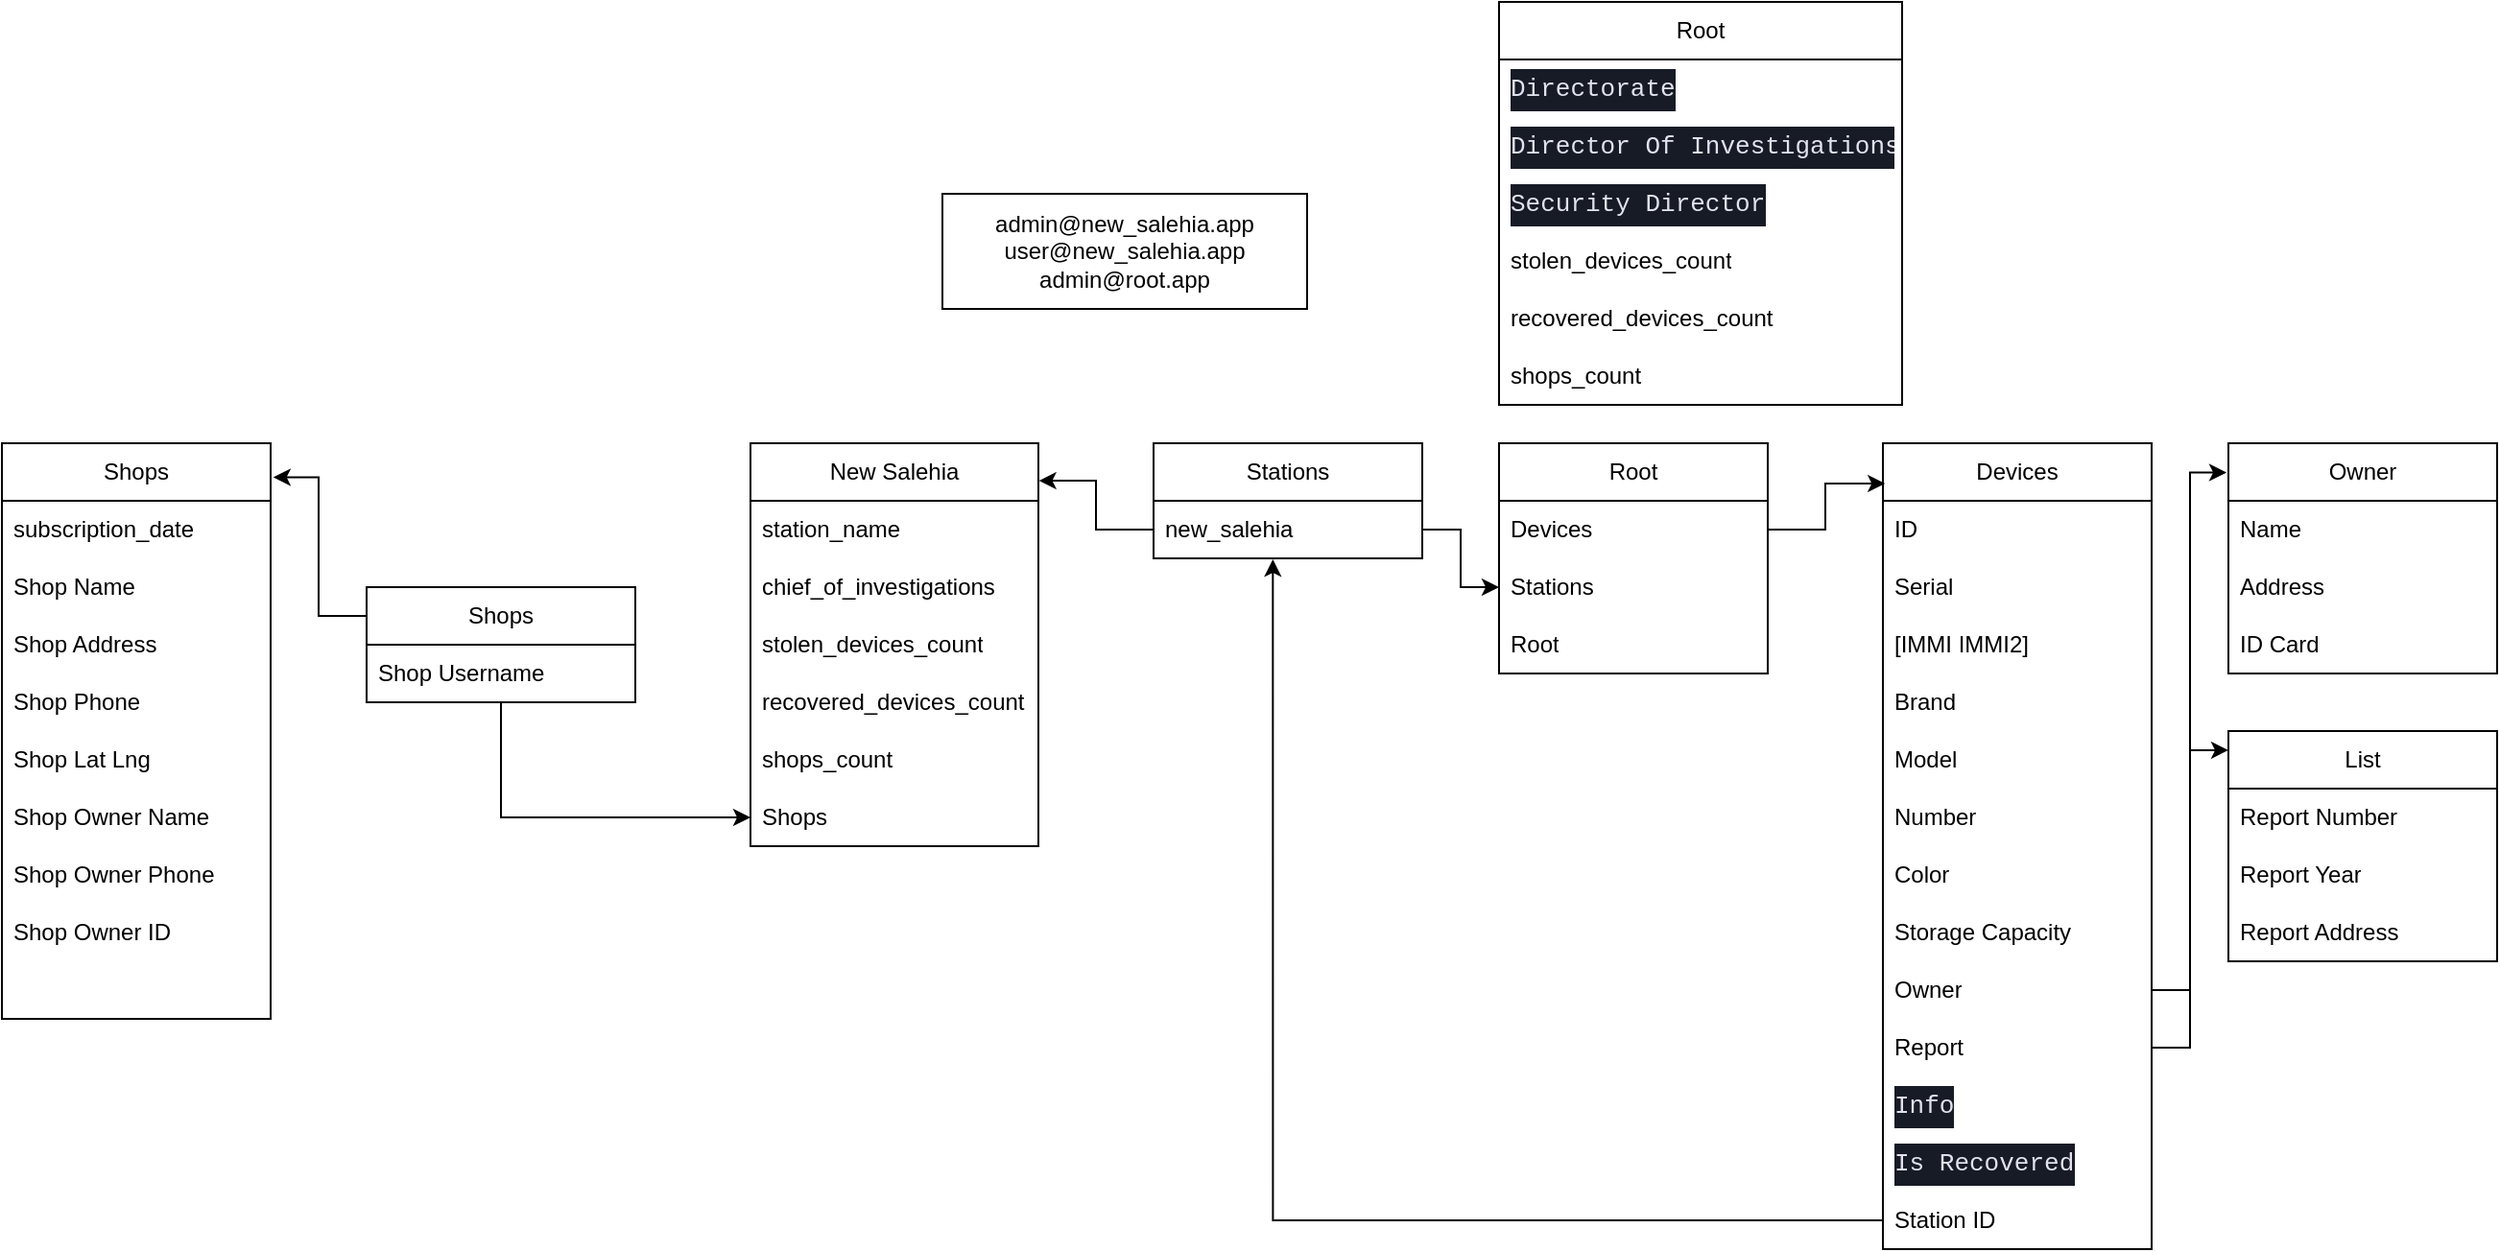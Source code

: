 <mxfile version="26.2.8">
  <diagram name="Page-1" id="qgm-ahdJvRbIitLmr6_p">
    <mxGraphModel dx="2612" dy="2140" grid="1" gridSize="10" guides="1" tooltips="1" connect="1" arrows="1" fold="1" page="1" pageScale="1" pageWidth="827" pageHeight="1169" math="0" shadow="0">
      <root>
        <mxCell id="0" />
        <mxCell id="1" parent="0" />
        <mxCell id="XXPXkGLUw03HtPaL8t0W-1" value="Root" style="swimlane;fontStyle=0;childLayout=stackLayout;horizontal=1;startSize=30;horizontalStack=0;resizeParent=1;resizeParentMax=0;resizeLast=0;collapsible=1;marginBottom=0;whiteSpace=wrap;html=1;" vertex="1" parent="1">
          <mxGeometry x="150" y="160" width="140" height="120" as="geometry" />
        </mxCell>
        <mxCell id="XXPXkGLUw03HtPaL8t0W-2" value="Devices" style="text;strokeColor=none;fillColor=none;align=left;verticalAlign=middle;spacingLeft=4;spacingRight=4;overflow=hidden;points=[[0,0.5],[1,0.5]];portConstraint=eastwest;rotatable=0;whiteSpace=wrap;html=1;" vertex="1" parent="XXPXkGLUw03HtPaL8t0W-1">
          <mxGeometry y="30" width="140" height="30" as="geometry" />
        </mxCell>
        <mxCell id="XXPXkGLUw03HtPaL8t0W-3" value="Stations" style="text;strokeColor=none;fillColor=none;align=left;verticalAlign=middle;spacingLeft=4;spacingRight=4;overflow=hidden;points=[[0,0.5],[1,0.5]];portConstraint=eastwest;rotatable=0;whiteSpace=wrap;html=1;" vertex="1" parent="XXPXkGLUw03HtPaL8t0W-1">
          <mxGeometry y="60" width="140" height="30" as="geometry" />
        </mxCell>
        <mxCell id="XXPXkGLUw03HtPaL8t0W-4" value="Root" style="text;strokeColor=none;fillColor=none;align=left;verticalAlign=middle;spacingLeft=4;spacingRight=4;overflow=hidden;points=[[0,0.5],[1,0.5]];portConstraint=eastwest;rotatable=0;whiteSpace=wrap;html=1;" vertex="1" parent="XXPXkGLUw03HtPaL8t0W-1">
          <mxGeometry y="90" width="140" height="30" as="geometry" />
        </mxCell>
        <mxCell id="XXPXkGLUw03HtPaL8t0W-6" value="&lt;span style=&quot;text-align: left;&quot;&gt;Devices&lt;/span&gt;" style="swimlane;fontStyle=0;childLayout=stackLayout;horizontal=1;startSize=30;horizontalStack=0;resizeParent=1;resizeParentMax=0;resizeLast=0;collapsible=1;marginBottom=0;whiteSpace=wrap;html=1;" vertex="1" parent="1">
          <mxGeometry x="350" y="160" width="140" height="420" as="geometry" />
        </mxCell>
        <mxCell id="XXPXkGLUw03HtPaL8t0W-7" value="ID" style="text;strokeColor=none;fillColor=none;align=left;verticalAlign=middle;spacingLeft=4;spacingRight=4;overflow=hidden;points=[[0,0.5],[1,0.5]];portConstraint=eastwest;rotatable=0;whiteSpace=wrap;html=1;" vertex="1" parent="XXPXkGLUw03HtPaL8t0W-6">
          <mxGeometry y="30" width="140" height="30" as="geometry" />
        </mxCell>
        <mxCell id="XXPXkGLUw03HtPaL8t0W-8" value="Serial" style="text;strokeColor=none;fillColor=none;align=left;verticalAlign=middle;spacingLeft=4;spacingRight=4;overflow=hidden;points=[[0,0.5],[1,0.5]];portConstraint=eastwest;rotatable=0;whiteSpace=wrap;html=1;" vertex="1" parent="XXPXkGLUw03HtPaL8t0W-6">
          <mxGeometry y="60" width="140" height="30" as="geometry" />
        </mxCell>
        <mxCell id="XXPXkGLUw03HtPaL8t0W-9" value="[IMMI IMMI2]" style="text;strokeColor=none;fillColor=none;align=left;verticalAlign=middle;spacingLeft=4;spacingRight=4;overflow=hidden;points=[[0,0.5],[1,0.5]];portConstraint=eastwest;rotatable=0;whiteSpace=wrap;html=1;" vertex="1" parent="XXPXkGLUw03HtPaL8t0W-6">
          <mxGeometry y="90" width="140" height="30" as="geometry" />
        </mxCell>
        <mxCell id="XXPXkGLUw03HtPaL8t0W-13" value="Brand" style="text;strokeColor=none;fillColor=none;align=left;verticalAlign=middle;spacingLeft=4;spacingRight=4;overflow=hidden;points=[[0,0.5],[1,0.5]];portConstraint=eastwest;rotatable=0;whiteSpace=wrap;html=1;" vertex="1" parent="XXPXkGLUw03HtPaL8t0W-6">
          <mxGeometry y="120" width="140" height="30" as="geometry" />
        </mxCell>
        <mxCell id="XXPXkGLUw03HtPaL8t0W-14" value="Model" style="text;strokeColor=none;fillColor=none;align=left;verticalAlign=middle;spacingLeft=4;spacingRight=4;overflow=hidden;points=[[0,0.5],[1,0.5]];portConstraint=eastwest;rotatable=0;whiteSpace=wrap;html=1;" vertex="1" parent="XXPXkGLUw03HtPaL8t0W-6">
          <mxGeometry y="150" width="140" height="30" as="geometry" />
        </mxCell>
        <mxCell id="XXPXkGLUw03HtPaL8t0W-12" value="Number" style="text;strokeColor=none;fillColor=none;align=left;verticalAlign=middle;spacingLeft=4;spacingRight=4;overflow=hidden;points=[[0,0.5],[1,0.5]];portConstraint=eastwest;rotatable=0;whiteSpace=wrap;html=1;" vertex="1" parent="XXPXkGLUw03HtPaL8t0W-6">
          <mxGeometry y="180" width="140" height="30" as="geometry" />
        </mxCell>
        <mxCell id="XXPXkGLUw03HtPaL8t0W-11" value="Color" style="text;strokeColor=none;fillColor=none;align=left;verticalAlign=middle;spacingLeft=4;spacingRight=4;overflow=hidden;points=[[0,0.5],[1,0.5]];portConstraint=eastwest;rotatable=0;whiteSpace=wrap;html=1;" vertex="1" parent="XXPXkGLUw03HtPaL8t0W-6">
          <mxGeometry y="210" width="140" height="30" as="geometry" />
        </mxCell>
        <mxCell id="XXPXkGLUw03HtPaL8t0W-10" value="Storage Capacity" style="text;strokeColor=none;fillColor=none;align=left;verticalAlign=middle;spacingLeft=4;spacingRight=4;overflow=hidden;points=[[0,0.5],[1,0.5]];portConstraint=eastwest;rotatable=0;whiteSpace=wrap;html=1;" vertex="1" parent="XXPXkGLUw03HtPaL8t0W-6">
          <mxGeometry y="240" width="140" height="30" as="geometry" />
        </mxCell>
        <mxCell id="XXPXkGLUw03HtPaL8t0W-28" value="Owner" style="text;strokeColor=none;fillColor=none;align=left;verticalAlign=middle;spacingLeft=4;spacingRight=4;overflow=hidden;points=[[0,0.5],[1,0.5]];portConstraint=eastwest;rotatable=0;whiteSpace=wrap;html=1;" vertex="1" parent="XXPXkGLUw03HtPaL8t0W-6">
          <mxGeometry y="270" width="140" height="30" as="geometry" />
        </mxCell>
        <mxCell id="XXPXkGLUw03HtPaL8t0W-29" value="Report" style="text;strokeColor=none;fillColor=none;align=left;verticalAlign=middle;spacingLeft=4;spacingRight=4;overflow=hidden;points=[[0,0.5],[1,0.5]];portConstraint=eastwest;rotatable=0;whiteSpace=wrap;html=1;" vertex="1" parent="XXPXkGLUw03HtPaL8t0W-6">
          <mxGeometry y="300" width="140" height="30" as="geometry" />
        </mxCell>
        <mxCell id="XXPXkGLUw03HtPaL8t0W-54" value="&lt;div style=&quot;color: rgb(212, 212, 212); background-color: rgb(23, 27, 38); font-family: &amp;quot;JetBrains Mono&amp;quot;, Consolas, &amp;quot;Courier New&amp;quot;, monospace; font-size: 13px; line-height: 22px; white-space: pre;&quot;&gt;&lt;span style=&quot;color: #e0e3ee;&quot;&gt;Info&lt;/span&gt;&lt;/div&gt;" style="text;strokeColor=none;fillColor=none;align=left;verticalAlign=middle;spacingLeft=4;spacingRight=4;overflow=hidden;points=[[0,0.5],[1,0.5]];portConstraint=eastwest;rotatable=0;whiteSpace=wrap;html=1;" vertex="1" parent="XXPXkGLUw03HtPaL8t0W-6">
          <mxGeometry y="330" width="140" height="30" as="geometry" />
        </mxCell>
        <mxCell id="XXPXkGLUw03HtPaL8t0W-55" value="&lt;div style=&quot;color: rgb(212, 212, 212); background-color: rgb(23, 27, 38); font-family: &amp;quot;JetBrains Mono&amp;quot;, Consolas, &amp;quot;Courier New&amp;quot;, monospace; font-size: 13px; line-height: 22px; white-space: pre;&quot;&gt;&lt;span style=&quot;color: #e0e3ee;&quot;&gt;Is Recovered&lt;/span&gt;&lt;/div&gt;" style="text;strokeColor=none;fillColor=none;align=left;verticalAlign=middle;spacingLeft=4;spacingRight=4;overflow=hidden;points=[[0,0.5],[1,0.5]];portConstraint=eastwest;rotatable=0;whiteSpace=wrap;html=1;" vertex="1" parent="XXPXkGLUw03HtPaL8t0W-6">
          <mxGeometry y="360" width="140" height="30" as="geometry" />
        </mxCell>
        <mxCell id="XXPXkGLUw03HtPaL8t0W-56" value="Station ID" style="text;strokeColor=none;fillColor=none;align=left;verticalAlign=middle;spacingLeft=4;spacingRight=4;overflow=hidden;points=[[0,0.5],[1,0.5]];portConstraint=eastwest;rotatable=0;whiteSpace=wrap;html=1;" vertex="1" parent="XXPXkGLUw03HtPaL8t0W-6">
          <mxGeometry y="390" width="140" height="30" as="geometry" />
        </mxCell>
        <mxCell id="XXPXkGLUw03HtPaL8t0W-30" value="Owner" style="swimlane;fontStyle=0;childLayout=stackLayout;horizontal=1;startSize=30;horizontalStack=0;resizeParent=1;resizeParentMax=0;resizeLast=0;collapsible=1;marginBottom=0;whiteSpace=wrap;html=1;" vertex="1" parent="1">
          <mxGeometry x="530" y="160" width="140" height="120" as="geometry" />
        </mxCell>
        <mxCell id="XXPXkGLUw03HtPaL8t0W-31" value="Name" style="text;strokeColor=none;fillColor=none;align=left;verticalAlign=middle;spacingLeft=4;spacingRight=4;overflow=hidden;points=[[0,0.5],[1,0.5]];portConstraint=eastwest;rotatable=0;whiteSpace=wrap;html=1;" vertex="1" parent="XXPXkGLUw03HtPaL8t0W-30">
          <mxGeometry y="30" width="140" height="30" as="geometry" />
        </mxCell>
        <mxCell id="XXPXkGLUw03HtPaL8t0W-32" value="Address" style="text;strokeColor=none;fillColor=none;align=left;verticalAlign=middle;spacingLeft=4;spacingRight=4;overflow=hidden;points=[[0,0.5],[1,0.5]];portConstraint=eastwest;rotatable=0;whiteSpace=wrap;html=1;" vertex="1" parent="XXPXkGLUw03HtPaL8t0W-30">
          <mxGeometry y="60" width="140" height="30" as="geometry" />
        </mxCell>
        <mxCell id="XXPXkGLUw03HtPaL8t0W-33" value="ID Card" style="text;strokeColor=none;fillColor=none;align=left;verticalAlign=middle;spacingLeft=4;spacingRight=4;overflow=hidden;points=[[0,0.5],[1,0.5]];portConstraint=eastwest;rotatable=0;whiteSpace=wrap;html=1;" vertex="1" parent="XXPXkGLUw03HtPaL8t0W-30">
          <mxGeometry y="90" width="140" height="30" as="geometry" />
        </mxCell>
        <mxCell id="XXPXkGLUw03HtPaL8t0W-34" value="List" style="swimlane;fontStyle=0;childLayout=stackLayout;horizontal=1;startSize=30;horizontalStack=0;resizeParent=1;resizeParentMax=0;resizeLast=0;collapsible=1;marginBottom=0;whiteSpace=wrap;html=1;" vertex="1" parent="1">
          <mxGeometry x="530" y="310" width="140" height="120" as="geometry" />
        </mxCell>
        <mxCell id="XXPXkGLUw03HtPaL8t0W-35" value="Report Number" style="text;strokeColor=none;fillColor=none;align=left;verticalAlign=middle;spacingLeft=4;spacingRight=4;overflow=hidden;points=[[0,0.5],[1,0.5]];portConstraint=eastwest;rotatable=0;whiteSpace=wrap;html=1;" vertex="1" parent="XXPXkGLUw03HtPaL8t0W-34">
          <mxGeometry y="30" width="140" height="30" as="geometry" />
        </mxCell>
        <mxCell id="XXPXkGLUw03HtPaL8t0W-36" value="Report Year" style="text;strokeColor=none;fillColor=none;align=left;verticalAlign=middle;spacingLeft=4;spacingRight=4;overflow=hidden;points=[[0,0.5],[1,0.5]];portConstraint=eastwest;rotatable=0;whiteSpace=wrap;html=1;" vertex="1" parent="XXPXkGLUw03HtPaL8t0W-34">
          <mxGeometry y="60" width="140" height="30" as="geometry" />
        </mxCell>
        <mxCell id="XXPXkGLUw03HtPaL8t0W-37" value="Report Address" style="text;strokeColor=none;fillColor=none;align=left;verticalAlign=middle;spacingLeft=4;spacingRight=4;overflow=hidden;points=[[0,0.5],[1,0.5]];portConstraint=eastwest;rotatable=0;whiteSpace=wrap;html=1;" vertex="1" parent="XXPXkGLUw03HtPaL8t0W-34">
          <mxGeometry y="90" width="140" height="30" as="geometry" />
        </mxCell>
        <mxCell id="XXPXkGLUw03HtPaL8t0W-38" style="edgeStyle=orthogonalEdgeStyle;rounded=0;orthogonalLoop=1;jettySize=auto;html=1;entryX=0;entryY=0.083;entryDx=0;entryDy=0;entryPerimeter=0;" edge="1" parent="1" source="XXPXkGLUw03HtPaL8t0W-29" target="XXPXkGLUw03HtPaL8t0W-34">
          <mxGeometry relative="1" as="geometry" />
        </mxCell>
        <mxCell id="XXPXkGLUw03HtPaL8t0W-39" style="edgeStyle=orthogonalEdgeStyle;rounded=0;orthogonalLoop=1;jettySize=auto;html=1;exitX=1;exitY=0.5;exitDx=0;exitDy=0;entryX=-0.007;entryY=0.127;entryDx=0;entryDy=0;entryPerimeter=0;" edge="1" parent="1" source="XXPXkGLUw03HtPaL8t0W-28" target="XXPXkGLUw03HtPaL8t0W-30">
          <mxGeometry relative="1" as="geometry" />
        </mxCell>
        <mxCell id="XXPXkGLUw03HtPaL8t0W-40" style="edgeStyle=orthogonalEdgeStyle;rounded=0;orthogonalLoop=1;jettySize=auto;html=1;entryX=0.008;entryY=0.05;entryDx=0;entryDy=0;entryPerimeter=0;" edge="1" parent="1" source="XXPXkGLUw03HtPaL8t0W-2" target="XXPXkGLUw03HtPaL8t0W-6">
          <mxGeometry relative="1" as="geometry" />
        </mxCell>
        <mxCell id="XXPXkGLUw03HtPaL8t0W-41" value="Stations" style="swimlane;fontStyle=0;childLayout=stackLayout;horizontal=1;startSize=30;horizontalStack=0;resizeParent=1;resizeParentMax=0;resizeLast=0;collapsible=1;marginBottom=0;whiteSpace=wrap;html=1;" vertex="1" parent="1">
          <mxGeometry x="-30" y="160" width="140" height="60" as="geometry" />
        </mxCell>
        <mxCell id="XXPXkGLUw03HtPaL8t0W-42" value="new_salehia" style="text;strokeColor=none;fillColor=none;align=left;verticalAlign=middle;spacingLeft=4;spacingRight=4;overflow=hidden;points=[[0,0.5],[1,0.5]];portConstraint=eastwest;rotatable=0;whiteSpace=wrap;html=1;" vertex="1" parent="XXPXkGLUw03HtPaL8t0W-41">
          <mxGeometry y="30" width="140" height="30" as="geometry" />
        </mxCell>
        <mxCell id="XXPXkGLUw03HtPaL8t0W-45" style="edgeStyle=orthogonalEdgeStyle;rounded=0;orthogonalLoop=1;jettySize=auto;html=1;" edge="1" parent="1" source="XXPXkGLUw03HtPaL8t0W-42" target="XXPXkGLUw03HtPaL8t0W-3">
          <mxGeometry relative="1" as="geometry" />
        </mxCell>
        <mxCell id="XXPXkGLUw03HtPaL8t0W-46" value="New Salehia" style="swimlane;fontStyle=0;childLayout=stackLayout;horizontal=1;startSize=30;horizontalStack=0;resizeParent=1;resizeParentMax=0;resizeLast=0;collapsible=1;marginBottom=0;whiteSpace=wrap;html=1;" vertex="1" parent="1">
          <mxGeometry x="-240" y="160" width="150" height="210" as="geometry" />
        </mxCell>
        <mxCell id="XXPXkGLUw03HtPaL8t0W-47" value="station_name" style="text;strokeColor=none;fillColor=none;align=left;verticalAlign=middle;spacingLeft=4;spacingRight=4;overflow=hidden;points=[[0,0.5],[1,0.5]];portConstraint=eastwest;rotatable=0;whiteSpace=wrap;html=1;" vertex="1" parent="XXPXkGLUw03HtPaL8t0W-46">
          <mxGeometry y="30" width="150" height="30" as="geometry" />
        </mxCell>
        <mxCell id="XXPXkGLUw03HtPaL8t0W-48" value="chief_of_investigations" style="text;strokeColor=none;fillColor=none;align=left;verticalAlign=middle;spacingLeft=4;spacingRight=4;overflow=hidden;points=[[0,0.5],[1,0.5]];portConstraint=eastwest;rotatable=0;whiteSpace=wrap;html=1;" vertex="1" parent="XXPXkGLUw03HtPaL8t0W-46">
          <mxGeometry y="60" width="150" height="30" as="geometry" />
        </mxCell>
        <mxCell id="XXPXkGLUw03HtPaL8t0W-49" value="stolen_devices_count" style="text;strokeColor=none;fillColor=none;align=left;verticalAlign=middle;spacingLeft=4;spacingRight=4;overflow=hidden;points=[[0,0.5],[1,0.5]];portConstraint=eastwest;rotatable=0;whiteSpace=wrap;html=1;" vertex="1" parent="XXPXkGLUw03HtPaL8t0W-46">
          <mxGeometry y="90" width="150" height="30" as="geometry" />
        </mxCell>
        <mxCell id="XXPXkGLUw03HtPaL8t0W-50" value="recovered_devices_count" style="text;strokeColor=none;fillColor=none;align=left;verticalAlign=middle;spacingLeft=4;spacingRight=4;overflow=hidden;points=[[0,0.5],[1,0.5]];portConstraint=eastwest;rotatable=0;whiteSpace=wrap;html=1;" vertex="1" parent="XXPXkGLUw03HtPaL8t0W-46">
          <mxGeometry y="120" width="150" height="30" as="geometry" />
        </mxCell>
        <mxCell id="XXPXkGLUw03HtPaL8t0W-51" value="shops_count" style="text;strokeColor=none;fillColor=none;align=left;verticalAlign=middle;spacingLeft=4;spacingRight=4;overflow=hidden;points=[[0,0.5],[1,0.5]];portConstraint=eastwest;rotatable=0;whiteSpace=wrap;html=1;" vertex="1" parent="XXPXkGLUw03HtPaL8t0W-46">
          <mxGeometry y="150" width="150" height="30" as="geometry" />
        </mxCell>
        <mxCell id="XXPXkGLUw03HtPaL8t0W-52" value="Shops" style="text;strokeColor=none;fillColor=none;align=left;verticalAlign=middle;spacingLeft=4;spacingRight=4;overflow=hidden;points=[[0,0.5],[1,0.5]];portConstraint=eastwest;rotatable=0;whiteSpace=wrap;html=1;" vertex="1" parent="XXPXkGLUw03HtPaL8t0W-46">
          <mxGeometry y="180" width="150" height="30" as="geometry" />
        </mxCell>
        <mxCell id="XXPXkGLUw03HtPaL8t0W-53" style="edgeStyle=orthogonalEdgeStyle;rounded=0;orthogonalLoop=1;jettySize=auto;html=1;entryX=1.002;entryY=0.093;entryDx=0;entryDy=0;entryPerimeter=0;" edge="1" parent="1" source="XXPXkGLUw03HtPaL8t0W-42" target="XXPXkGLUw03HtPaL8t0W-46">
          <mxGeometry relative="1" as="geometry" />
        </mxCell>
        <mxCell id="XXPXkGLUw03HtPaL8t0W-57" style="edgeStyle=orthogonalEdgeStyle;rounded=0;orthogonalLoop=1;jettySize=auto;html=1;entryX=0.444;entryY=1.018;entryDx=0;entryDy=0;entryPerimeter=0;" edge="1" parent="1" source="XXPXkGLUw03HtPaL8t0W-56" target="XXPXkGLUw03HtPaL8t0W-42">
          <mxGeometry relative="1" as="geometry" />
        </mxCell>
        <mxCell id="XXPXkGLUw03HtPaL8t0W-58" value="Root" style="swimlane;fontStyle=0;childLayout=stackLayout;horizontal=1;startSize=30;horizontalStack=0;resizeParent=1;resizeParentMax=0;resizeLast=0;collapsible=1;marginBottom=0;whiteSpace=wrap;html=1;" vertex="1" parent="1">
          <mxGeometry x="150" y="-70" width="210" height="210" as="geometry" />
        </mxCell>
        <mxCell id="XXPXkGLUw03HtPaL8t0W-59" value="&lt;div style=&quot;color: rgb(212, 212, 212); background-color: rgb(23, 27, 38); font-family: &amp;quot;JetBrains Mono&amp;quot;, Consolas, &amp;quot;Courier New&amp;quot;, monospace; font-size: 13px; line-height: 22px; white-space: pre;&quot;&gt;&lt;span style=&quot;color: #e0e3ee;&quot;&gt;Directorate&lt;/span&gt;&lt;/div&gt;" style="text;strokeColor=none;fillColor=none;align=left;verticalAlign=middle;spacingLeft=4;spacingRight=4;overflow=hidden;points=[[0,0.5],[1,0.5]];portConstraint=eastwest;rotatable=0;whiteSpace=wrap;html=1;" vertex="1" parent="XXPXkGLUw03HtPaL8t0W-58">
          <mxGeometry y="30" width="210" height="30" as="geometry" />
        </mxCell>
        <mxCell id="XXPXkGLUw03HtPaL8t0W-60" value="&lt;div style=&quot;color: rgb(212, 212, 212); background-color: rgb(23, 27, 38); font-family: &amp;quot;JetBrains Mono&amp;quot;, Consolas, &amp;quot;Courier New&amp;quot;, monospace; font-size: 13px; line-height: 22px; white-space: pre;&quot;&gt;&lt;span style=&quot;color: #e0e3ee;&quot;&gt;Director Of Investigations&lt;/span&gt;&lt;/div&gt;" style="text;strokeColor=none;fillColor=none;align=left;verticalAlign=middle;spacingLeft=4;spacingRight=4;overflow=hidden;points=[[0,0.5],[1,0.5]];portConstraint=eastwest;rotatable=0;whiteSpace=wrap;html=1;" vertex="1" parent="XXPXkGLUw03HtPaL8t0W-58">
          <mxGeometry y="60" width="210" height="30" as="geometry" />
        </mxCell>
        <mxCell id="XXPXkGLUw03HtPaL8t0W-61" value="&lt;div style=&quot;color: rgb(212, 212, 212); background-color: rgb(23, 27, 38); font-family: &amp;quot;JetBrains Mono&amp;quot;, Consolas, &amp;quot;Courier New&amp;quot;, monospace; font-size: 13px; line-height: 22px; white-space: pre;&quot;&gt;&lt;span style=&quot;color: #e0e3ee;&quot;&gt;Security Director&lt;/span&gt;&lt;/div&gt;" style="text;strokeColor=none;fillColor=none;align=left;verticalAlign=middle;spacingLeft=4;spacingRight=4;overflow=hidden;points=[[0,0.5],[1,0.5]];portConstraint=eastwest;rotatable=0;whiteSpace=wrap;html=1;" vertex="1" parent="XXPXkGLUw03HtPaL8t0W-58">
          <mxGeometry y="90" width="210" height="30" as="geometry" />
        </mxCell>
        <mxCell id="XXPXkGLUw03HtPaL8t0W-63" value="stolen_devices_count" style="text;strokeColor=none;fillColor=none;align=left;verticalAlign=middle;spacingLeft=4;spacingRight=4;overflow=hidden;points=[[0,0.5],[1,0.5]];portConstraint=eastwest;rotatable=0;whiteSpace=wrap;html=1;" vertex="1" parent="XXPXkGLUw03HtPaL8t0W-58">
          <mxGeometry y="120" width="210" height="30" as="geometry" />
        </mxCell>
        <mxCell id="XXPXkGLUw03HtPaL8t0W-64" value="recovered_devices_count" style="text;strokeColor=none;fillColor=none;align=left;verticalAlign=middle;spacingLeft=4;spacingRight=4;overflow=hidden;points=[[0,0.5],[1,0.5]];portConstraint=eastwest;rotatable=0;whiteSpace=wrap;html=1;" vertex="1" parent="XXPXkGLUw03HtPaL8t0W-58">
          <mxGeometry y="150" width="210" height="30" as="geometry" />
        </mxCell>
        <mxCell id="XXPXkGLUw03HtPaL8t0W-65" value="shops_count" style="text;strokeColor=none;fillColor=none;align=left;verticalAlign=middle;spacingLeft=4;spacingRight=4;overflow=hidden;points=[[0,0.5],[1,0.5]];portConstraint=eastwest;rotatable=0;whiteSpace=wrap;html=1;" vertex="1" parent="XXPXkGLUw03HtPaL8t0W-58">
          <mxGeometry y="180" width="210" height="30" as="geometry" />
        </mxCell>
        <mxCell id="XXPXkGLUw03HtPaL8t0W-62" value="admin@new_salehia.app&lt;div&gt;user&lt;span style=&quot;background-color: transparent; color: light-dark(rgb(0, 0, 0), rgb(255, 255, 255));&quot;&gt;@new_salehia.app&lt;/span&gt;&lt;/div&gt;&lt;div&gt;&lt;span style=&quot;background-color: transparent; color: light-dark(rgb(0, 0, 0), rgb(255, 255, 255));&quot;&gt;admin@root.app&lt;/span&gt;&lt;/div&gt;" style="rounded=0;whiteSpace=wrap;html=1;" vertex="1" parent="1">
          <mxGeometry x="-140" y="30" width="190" height="60" as="geometry" />
        </mxCell>
        <mxCell id="XXPXkGLUw03HtPaL8t0W-71" value="Shops" style="swimlane;fontStyle=0;childLayout=stackLayout;horizontal=1;startSize=30;horizontalStack=0;resizeParent=1;resizeParentMax=0;resizeLast=0;collapsible=1;marginBottom=0;whiteSpace=wrap;html=1;" vertex="1" parent="1">
          <mxGeometry x="-630" y="160" width="140" height="300" as="geometry">
            <mxRectangle x="-450" y="90" width="60" height="30" as="alternateBounds" />
          </mxGeometry>
        </mxCell>
        <mxCell id="XXPXkGLUw03HtPaL8t0W-72" value="subscription_date" style="text;strokeColor=none;fillColor=none;align=left;verticalAlign=middle;spacingLeft=4;spacingRight=4;overflow=hidden;points=[[0,0.5],[1,0.5]];portConstraint=eastwest;rotatable=0;whiteSpace=wrap;html=1;" vertex="1" parent="XXPXkGLUw03HtPaL8t0W-71">
          <mxGeometry y="30" width="140" height="30" as="geometry" />
        </mxCell>
        <mxCell id="XXPXkGLUw03HtPaL8t0W-73" value="Shop Name" style="text;strokeColor=none;fillColor=none;align=left;verticalAlign=middle;spacingLeft=4;spacingRight=4;overflow=hidden;points=[[0,0.5],[1,0.5]];portConstraint=eastwest;rotatable=0;whiteSpace=wrap;html=1;" vertex="1" parent="XXPXkGLUw03HtPaL8t0W-71">
          <mxGeometry y="60" width="140" height="30" as="geometry" />
        </mxCell>
        <mxCell id="XXPXkGLUw03HtPaL8t0W-74" value="Shop Address" style="text;strokeColor=none;fillColor=none;align=left;verticalAlign=middle;spacingLeft=4;spacingRight=4;overflow=hidden;points=[[0,0.5],[1,0.5]];portConstraint=eastwest;rotatable=0;whiteSpace=wrap;html=1;" vertex="1" parent="XXPXkGLUw03HtPaL8t0W-71">
          <mxGeometry y="90" width="140" height="30" as="geometry" />
        </mxCell>
        <mxCell id="XXPXkGLUw03HtPaL8t0W-75" value="Shop Phone" style="text;strokeColor=none;fillColor=none;align=left;verticalAlign=middle;spacingLeft=4;spacingRight=4;overflow=hidden;points=[[0,0.5],[1,0.5]];portConstraint=eastwest;rotatable=0;whiteSpace=wrap;html=1;" vertex="1" parent="XXPXkGLUw03HtPaL8t0W-71">
          <mxGeometry y="120" width="140" height="30" as="geometry" />
        </mxCell>
        <mxCell id="XXPXkGLUw03HtPaL8t0W-76" value="Shop Lat Lng" style="text;strokeColor=none;fillColor=none;align=left;verticalAlign=middle;spacingLeft=4;spacingRight=4;overflow=hidden;points=[[0,0.5],[1,0.5]];portConstraint=eastwest;rotatable=0;whiteSpace=wrap;html=1;" vertex="1" parent="XXPXkGLUw03HtPaL8t0W-71">
          <mxGeometry y="150" width="140" height="30" as="geometry" />
        </mxCell>
        <mxCell id="XXPXkGLUw03HtPaL8t0W-77" value="Shop Owner Name" style="text;strokeColor=none;fillColor=none;align=left;verticalAlign=middle;spacingLeft=4;spacingRight=4;overflow=hidden;points=[[0,0.5],[1,0.5]];portConstraint=eastwest;rotatable=0;whiteSpace=wrap;html=1;" vertex="1" parent="XXPXkGLUw03HtPaL8t0W-71">
          <mxGeometry y="180" width="140" height="30" as="geometry" />
        </mxCell>
        <mxCell id="XXPXkGLUw03HtPaL8t0W-78" value="Shop Owner Phone" style="text;strokeColor=none;fillColor=none;align=left;verticalAlign=middle;spacingLeft=4;spacingRight=4;overflow=hidden;points=[[0,0.5],[1,0.5]];portConstraint=eastwest;rotatable=0;whiteSpace=wrap;html=1;" vertex="1" parent="XXPXkGLUw03HtPaL8t0W-71">
          <mxGeometry y="210" width="140" height="30" as="geometry" />
        </mxCell>
        <mxCell id="XXPXkGLUw03HtPaL8t0W-79" value="Shop Owner ID" style="text;strokeColor=none;fillColor=none;align=left;verticalAlign=middle;spacingLeft=4;spacingRight=4;overflow=hidden;points=[[0,0.5],[1,0.5]];portConstraint=eastwest;rotatable=0;whiteSpace=wrap;html=1;" vertex="1" parent="XXPXkGLUw03HtPaL8t0W-71">
          <mxGeometry y="240" width="140" height="30" as="geometry" />
        </mxCell>
        <mxCell id="XXPXkGLUw03HtPaL8t0W-80" style="text;strokeColor=none;fillColor=none;align=left;verticalAlign=middle;spacingLeft=4;spacingRight=4;overflow=hidden;points=[[0,0.5],[1,0.5]];portConstraint=eastwest;rotatable=0;whiteSpace=wrap;html=1;" vertex="1" parent="XXPXkGLUw03HtPaL8t0W-71">
          <mxGeometry y="270" width="140" height="30" as="geometry" />
        </mxCell>
        <mxCell id="XXPXkGLUw03HtPaL8t0W-85" style="edgeStyle=orthogonalEdgeStyle;rounded=0;orthogonalLoop=1;jettySize=auto;html=1;entryX=0;entryY=0.5;entryDx=0;entryDy=0;" edge="1" parent="1" source="XXPXkGLUw03HtPaL8t0W-81" target="XXPXkGLUw03HtPaL8t0W-52">
          <mxGeometry relative="1" as="geometry" />
        </mxCell>
        <mxCell id="XXPXkGLUw03HtPaL8t0W-81" value="Shops" style="swimlane;fontStyle=0;childLayout=stackLayout;horizontal=1;startSize=30;horizontalStack=0;resizeParent=1;resizeParentMax=0;resizeLast=0;collapsible=1;marginBottom=0;whiteSpace=wrap;html=1;" vertex="1" parent="1">
          <mxGeometry x="-440" y="235" width="140" height="60" as="geometry" />
        </mxCell>
        <mxCell id="XXPXkGLUw03HtPaL8t0W-82" value="Shop Username" style="text;strokeColor=none;fillColor=none;align=left;verticalAlign=middle;spacingLeft=4;spacingRight=4;overflow=hidden;points=[[0,0.5],[1,0.5]];portConstraint=eastwest;rotatable=0;whiteSpace=wrap;html=1;" vertex="1" parent="XXPXkGLUw03HtPaL8t0W-81">
          <mxGeometry y="30" width="140" height="30" as="geometry" />
        </mxCell>
        <mxCell id="XXPXkGLUw03HtPaL8t0W-86" style="edgeStyle=orthogonalEdgeStyle;rounded=0;orthogonalLoop=1;jettySize=auto;html=1;exitX=0;exitY=0.25;exitDx=0;exitDy=0;entryX=1.01;entryY=0.059;entryDx=0;entryDy=0;entryPerimeter=0;" edge="1" parent="1" source="XXPXkGLUw03HtPaL8t0W-81" target="XXPXkGLUw03HtPaL8t0W-71">
          <mxGeometry relative="1" as="geometry" />
        </mxCell>
      </root>
    </mxGraphModel>
  </diagram>
</mxfile>
